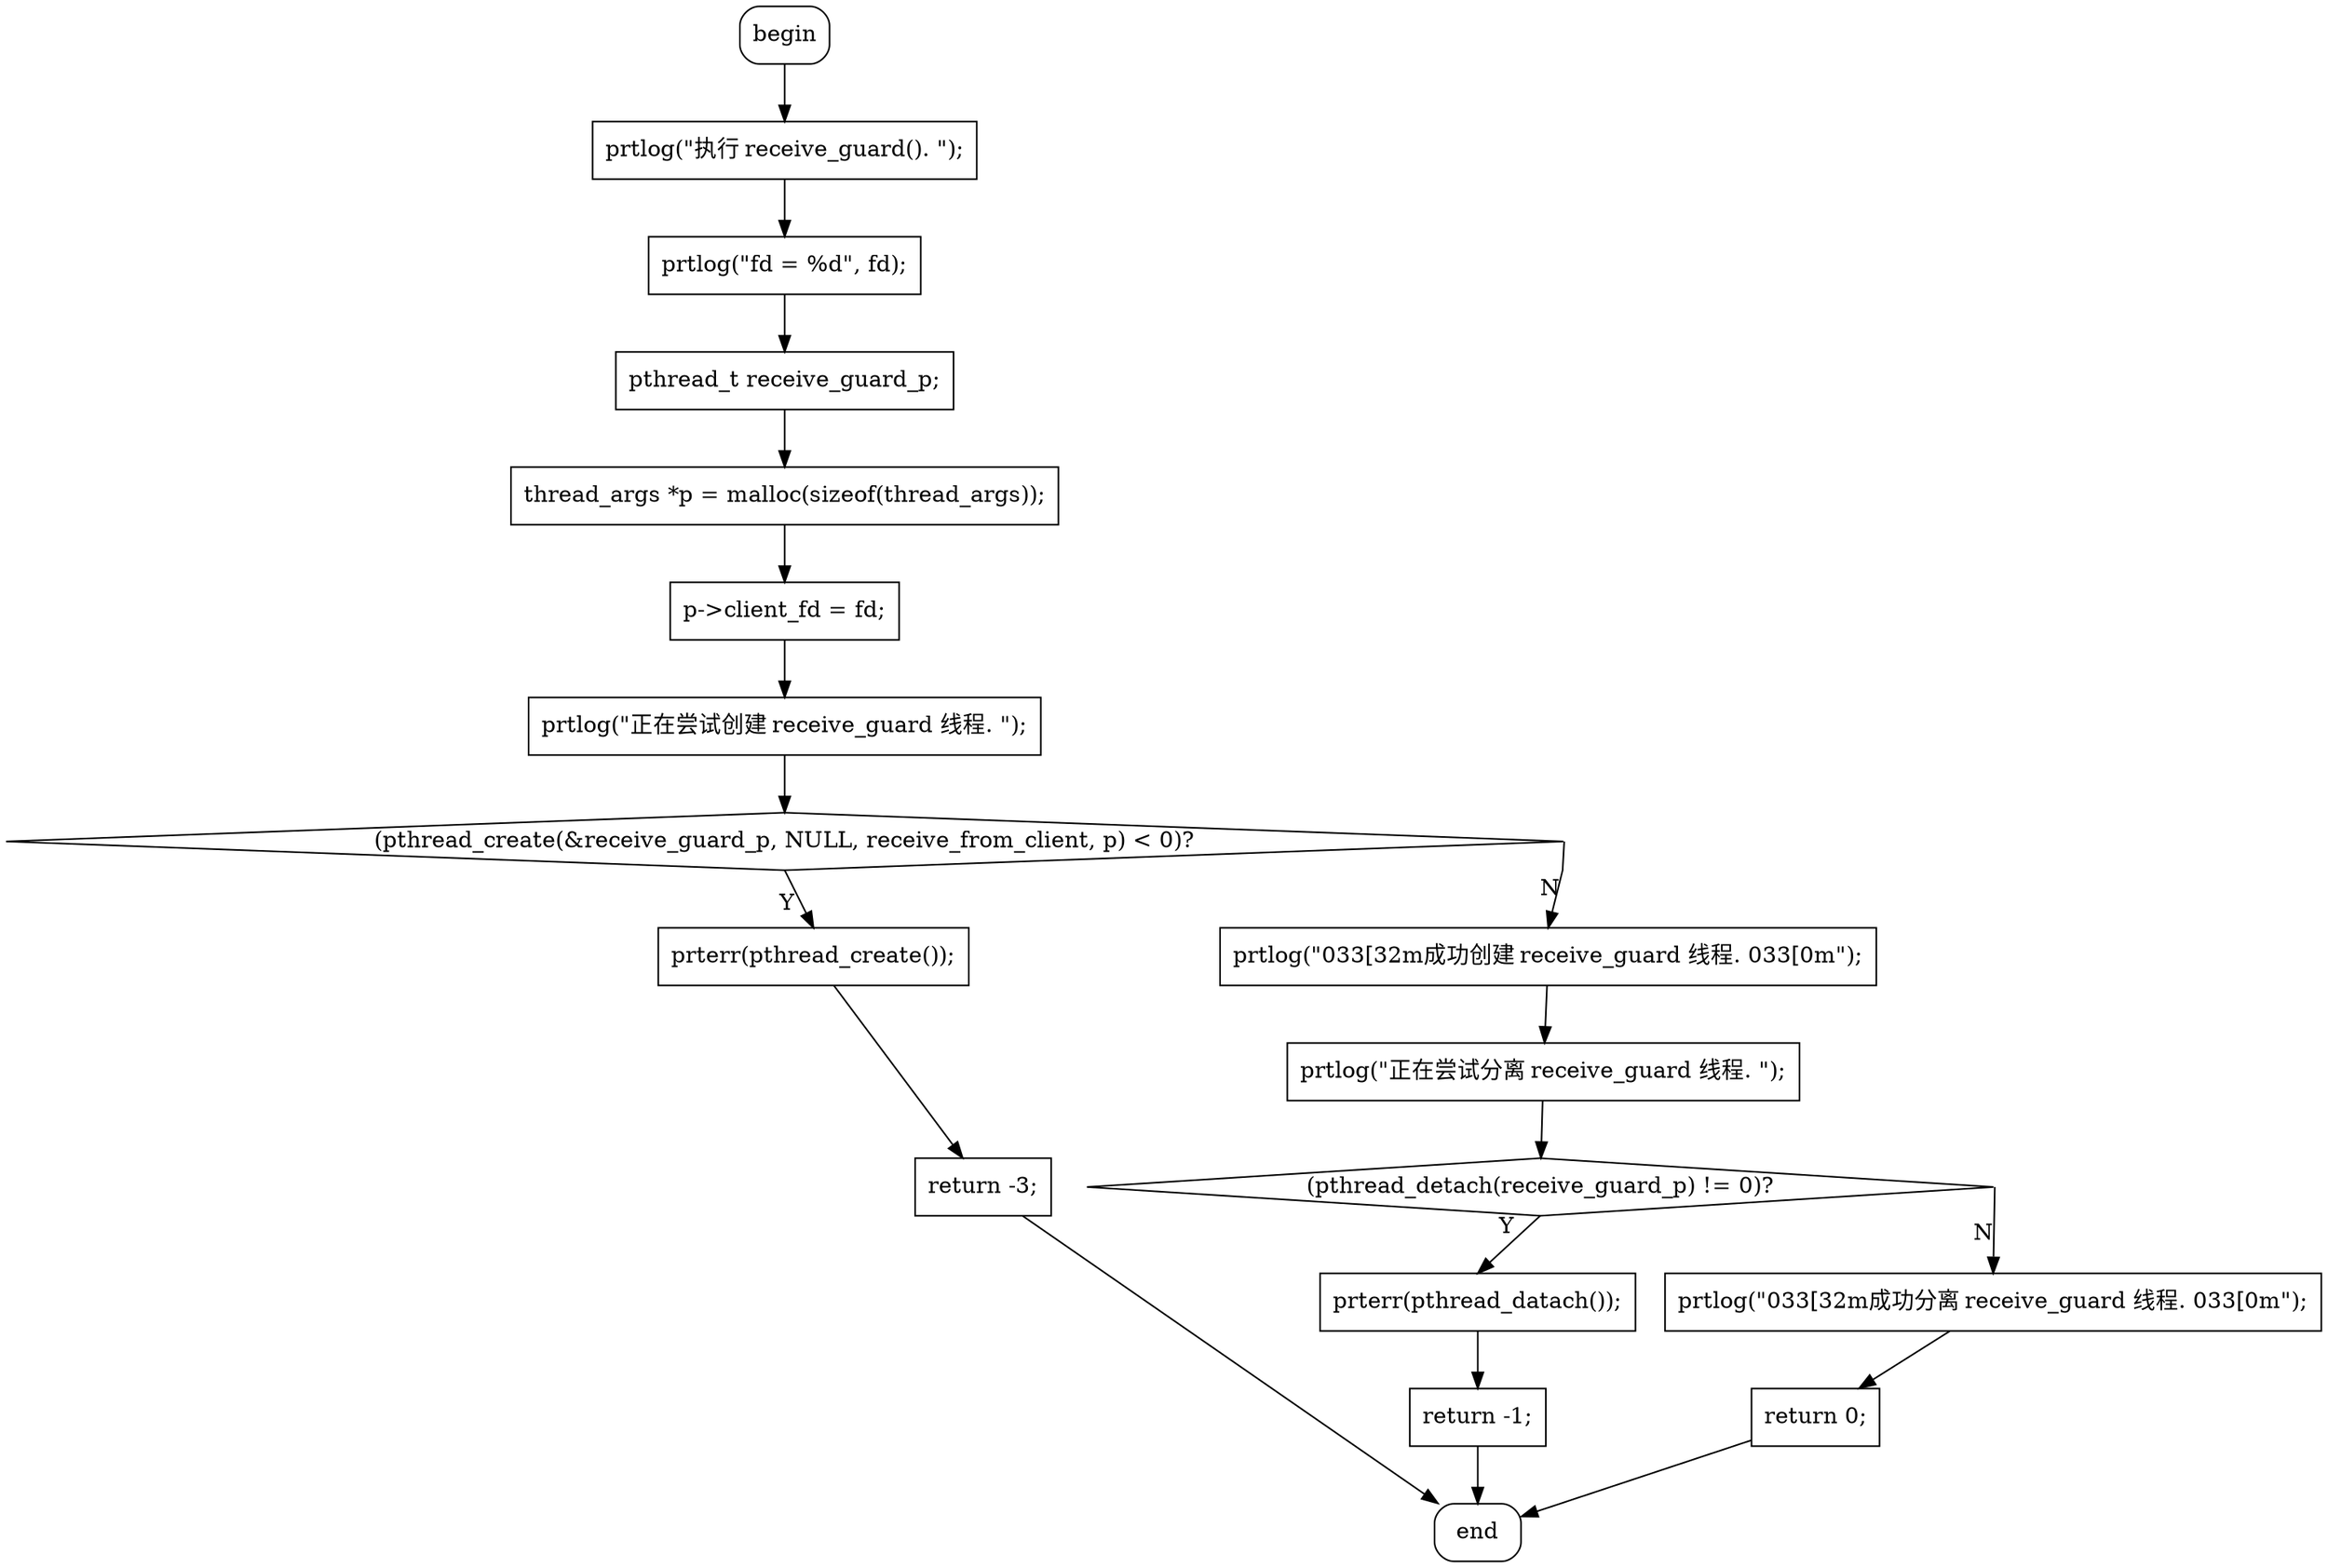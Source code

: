 digraph {
graph [splines=polyline];
D0 [shape=box, style=rounded, label="begin"];
{rank = sink; D1 [shape=box, style=rounded, label="end"];}
D4 [shape=box, label="prtlog(\"执行 receive_guard(). \");"];
D6 [shape=box, label="prtlog(\"fd = %d\", fd);"];
D8 [shape=box, label="pthread_t receive_guard_p;"];
D10 [shape=box, label="thread_args *p = malloc(sizeof(thread_args));"];
D12 [shape=box, label="p->client_fd = fd;"];
D14 [shape=box, label="prtlog(\"正在尝试创建 receive_guard 线程. \");"];
D16 [shape=diamond, label="(pthread_create(&receive_guard_p, NULL, receive_from_client, p) < 0)?"];
D21 [shape=box, label="prterr(pthread_create());"];
D23 [shape=box, label="return -3;"];
D25 [shape=box, label="prtlog(\"\033[32m成功创建 receive_guard 线程. \033[0m\");"];
D27 [shape=box, label="prtlog(\"正在尝试分离 receive_guard 线程. \");"];
D29 [shape=diamond, label="(pthread_detach(receive_guard_p) != 0)?"];
D34 [shape=box, label="prterr(pthread_datach());"];
D36 [shape=box, label="return -1;"];
D38 [shape=box, label="prtlog(\"\033[32m成功分离 receive_guard 线程. \033[0m\");"];
D40 [shape=box, label="return 0;"];
D4 -> D6;
D6 -> D8;
D8 -> D10;
D10 -> D12;
D12 -> D14;
D14 -> D16;
D16:e -> D25:n [xlabel=N];
D16:s -> D21:n [xlabel=Y];
D25 -> D27;
D23 -> D1;
D21 -> D23;
D27 -> D29;
D29:e -> D38:n [xlabel=N];
D29:s -> D34:n [xlabel=Y];
D38 -> D40;
D36 -> D1;
D34 -> D36;
D40 -> D1;
D0 -> D4;
}

